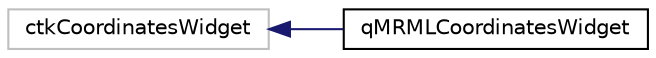 digraph "Graphical Class Hierarchy"
{
  bgcolor="transparent";
  edge [fontname="Helvetica",fontsize="10",labelfontname="Helvetica",labelfontsize="10"];
  node [fontname="Helvetica",fontsize="10",shape=record];
  rankdir="LR";
  Node1027 [label="ctkCoordinatesWidget",height=0.2,width=0.4,color="grey75"];
  Node1027 -> Node0 [dir="back",color="midnightblue",fontsize="10",style="solid",fontname="Helvetica"];
  Node0 [label="qMRMLCoordinatesWidget",height=0.2,width=0.4,color="black",URL="$classqMRMLCoordinatesWidget.html",tooltip="Extend the ctkCoordinatesWidget to integrate units support. "];
}
